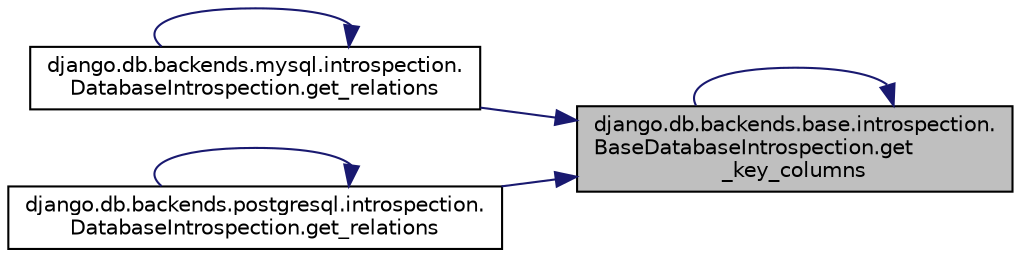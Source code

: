 digraph "django.db.backends.base.introspection.BaseDatabaseIntrospection.get_key_columns"
{
 // LATEX_PDF_SIZE
  edge [fontname="Helvetica",fontsize="10",labelfontname="Helvetica",labelfontsize="10"];
  node [fontname="Helvetica",fontsize="10",shape=record];
  rankdir="RL";
  Node1 [label="django.db.backends.base.introspection.\lBaseDatabaseIntrospection.get\l_key_columns",height=0.2,width=0.4,color="black", fillcolor="grey75", style="filled", fontcolor="black",tooltip=" "];
  Node1 -> Node1 [dir="back",color="midnightblue",fontsize="10",style="solid",fontname="Helvetica"];
  Node1 -> Node2 [dir="back",color="midnightblue",fontsize="10",style="solid",fontname="Helvetica"];
  Node2 [label="django.db.backends.mysql.introspection.\lDatabaseIntrospection.get_relations",height=0.2,width=0.4,color="black", fillcolor="white", style="filled",URL="$da/dba/classdjango_1_1db_1_1backends_1_1mysql_1_1introspection_1_1_database_introspection.html#a3c87df155888f541db00d9a642635bb3",tooltip=" "];
  Node2 -> Node2 [dir="back",color="midnightblue",fontsize="10",style="solid",fontname="Helvetica"];
  Node1 -> Node3 [dir="back",color="midnightblue",fontsize="10",style="solid",fontname="Helvetica"];
  Node3 [label="django.db.backends.postgresql.introspection.\lDatabaseIntrospection.get_relations",height=0.2,width=0.4,color="black", fillcolor="white", style="filled",URL="$de/dce/classdjango_1_1db_1_1backends_1_1postgresql_1_1introspection_1_1_database_introspection.html#a141ec8d3988fb87a46028e9397f2803e",tooltip=" "];
  Node3 -> Node3 [dir="back",color="midnightblue",fontsize="10",style="solid",fontname="Helvetica"];
}
